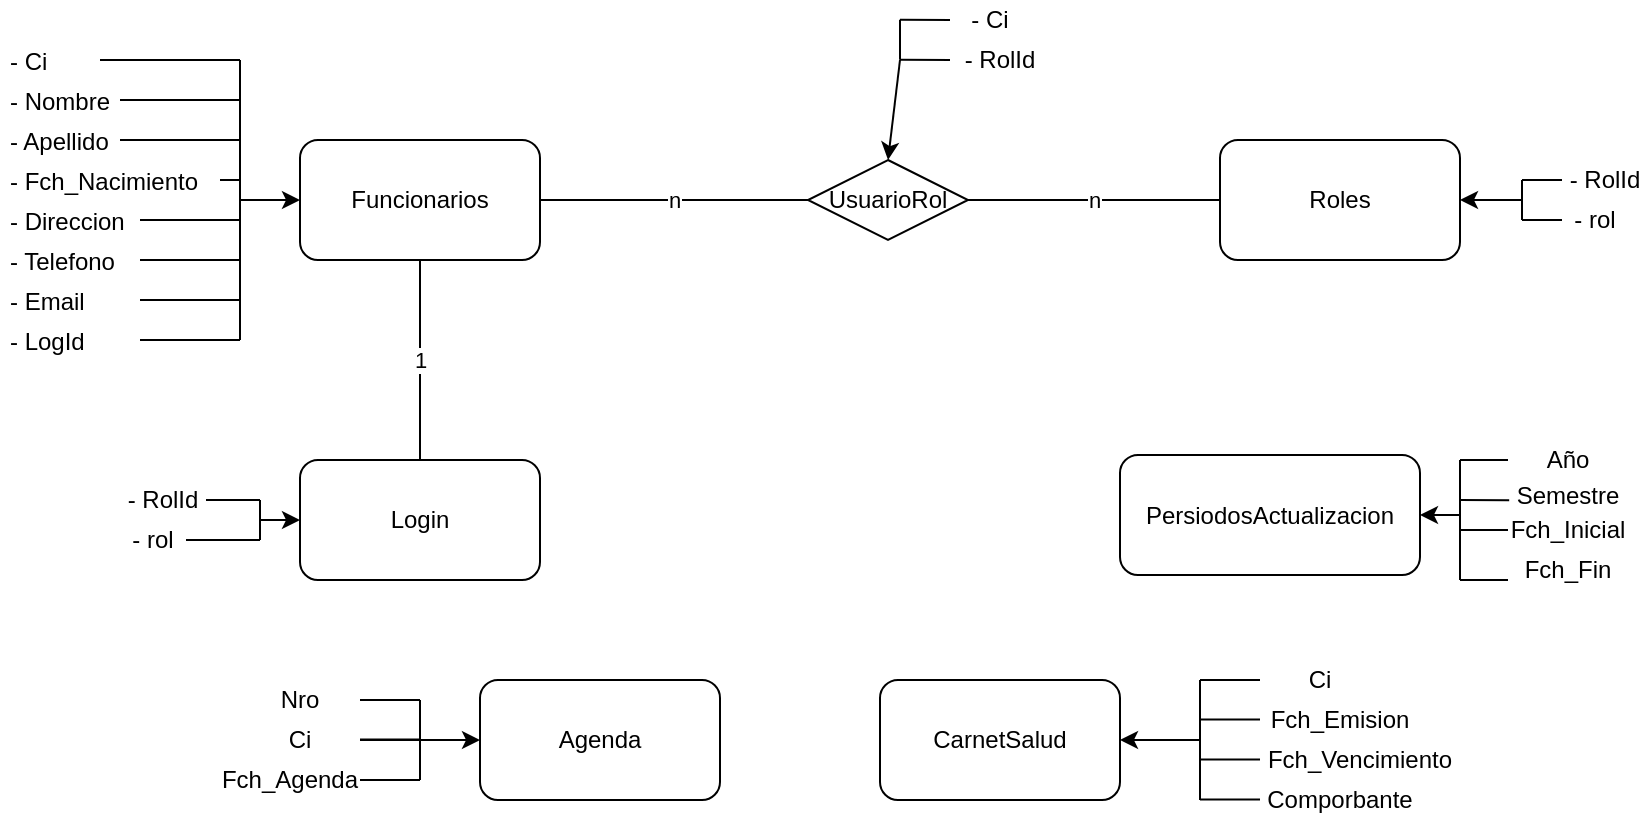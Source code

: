 <mxfile version="22.1.2" type="device">
  <diagram id="C5RBs43oDa-KdzZeNtuy" name="Page-1">
    <mxGraphModel dx="1687" dy="1009" grid="1" gridSize="10" guides="1" tooltips="1" connect="1" arrows="1" fold="1" page="1" pageScale="1" pageWidth="827" pageHeight="1169" math="0" shadow="0">
      <root>
        <mxCell id="WIyWlLk6GJQsqaUBKTNV-0" />
        <mxCell id="WIyWlLk6GJQsqaUBKTNV-1" parent="WIyWlLk6GJQsqaUBKTNV-0" />
        <mxCell id="1dNl_euKSH3MMzTkTA4p-0" value="Funcionarios" style="rounded=1;whiteSpace=wrap;html=1;" vertex="1" parent="WIyWlLk6GJQsqaUBKTNV-1">
          <mxGeometry x="150" y="210" width="120" height="60" as="geometry" />
        </mxCell>
        <mxCell id="1dNl_euKSH3MMzTkTA4p-1" value="Agenda" style="rounded=1;whiteSpace=wrap;html=1;" vertex="1" parent="WIyWlLk6GJQsqaUBKTNV-1">
          <mxGeometry x="240" y="480" width="120" height="60" as="geometry" />
        </mxCell>
        <mxCell id="1dNl_euKSH3MMzTkTA4p-2" value="Roles" style="rounded=1;whiteSpace=wrap;html=1;" vertex="1" parent="WIyWlLk6GJQsqaUBKTNV-1">
          <mxGeometry x="610" y="210" width="120" height="60" as="geometry" />
        </mxCell>
        <mxCell id="1dNl_euKSH3MMzTkTA4p-4" value="CarnetSalud" style="rounded=1;whiteSpace=wrap;html=1;" vertex="1" parent="WIyWlLk6GJQsqaUBKTNV-1">
          <mxGeometry x="440" y="480" width="120" height="60" as="geometry" />
        </mxCell>
        <mxCell id="1dNl_euKSH3MMzTkTA4p-5" value="PersiodosActualizacion" style="rounded=1;whiteSpace=wrap;html=1;" vertex="1" parent="WIyWlLk6GJQsqaUBKTNV-1">
          <mxGeometry x="560" y="367.5" width="150" height="60" as="geometry" />
        </mxCell>
        <mxCell id="1dNl_euKSH3MMzTkTA4p-7" value="Login" style="rounded=1;whiteSpace=wrap;html=1;" vertex="1" parent="WIyWlLk6GJQsqaUBKTNV-1">
          <mxGeometry x="150" y="370" width="120" height="60" as="geometry" />
        </mxCell>
        <mxCell id="1dNl_euKSH3MMzTkTA4p-8" value="&lt;br&gt;- Ci" style="text;html=1;strokeColor=none;fillColor=none;spacing=5;spacingTop=-20;whiteSpace=wrap;overflow=hidden;rounded=0;" vertex="1" parent="WIyWlLk6GJQsqaUBKTNV-1">
          <mxGeometry y="160" width="50" height="20" as="geometry" />
        </mxCell>
        <mxCell id="1dNl_euKSH3MMzTkTA4p-15" value="&lt;br&gt;- Nombre" style="text;html=1;strokeColor=none;fillColor=none;spacing=5;spacingTop=-20;whiteSpace=wrap;overflow=hidden;rounded=0;" vertex="1" parent="WIyWlLk6GJQsqaUBKTNV-1">
          <mxGeometry y="180" width="60" height="20" as="geometry" />
        </mxCell>
        <mxCell id="1dNl_euKSH3MMzTkTA4p-17" value="&lt;br&gt;- Apellido" style="text;html=1;strokeColor=none;fillColor=none;spacing=5;spacingTop=-20;whiteSpace=wrap;overflow=hidden;rounded=0;" vertex="1" parent="WIyWlLk6GJQsqaUBKTNV-1">
          <mxGeometry y="200" width="60" height="20" as="geometry" />
        </mxCell>
        <mxCell id="1dNl_euKSH3MMzTkTA4p-19" value="&lt;br&gt;- Fch_Nacimiento" style="text;html=1;strokeColor=none;fillColor=none;spacing=5;spacingTop=-20;whiteSpace=wrap;overflow=hidden;rounded=0;" vertex="1" parent="WIyWlLk6GJQsqaUBKTNV-1">
          <mxGeometry y="220" width="110" height="20" as="geometry" />
        </mxCell>
        <mxCell id="1dNl_euKSH3MMzTkTA4p-23" value="&lt;br&gt;- Direccion" style="text;html=1;strokeColor=none;fillColor=none;spacing=5;spacingTop=-20;whiteSpace=wrap;overflow=hidden;rounded=0;" vertex="1" parent="WIyWlLk6GJQsqaUBKTNV-1">
          <mxGeometry y="240" width="70" height="20" as="geometry" />
        </mxCell>
        <mxCell id="1dNl_euKSH3MMzTkTA4p-25" value="&lt;br&gt;- Telefono" style="text;html=1;strokeColor=none;fillColor=none;spacing=5;spacingTop=-20;whiteSpace=wrap;overflow=hidden;rounded=0;" vertex="1" parent="WIyWlLk6GJQsqaUBKTNV-1">
          <mxGeometry y="260" width="70" height="20" as="geometry" />
        </mxCell>
        <mxCell id="1dNl_euKSH3MMzTkTA4p-29" value="&lt;br&gt;- Email" style="text;html=1;strokeColor=none;fillColor=none;spacing=5;spacingTop=-20;whiteSpace=wrap;overflow=hidden;rounded=0;" vertex="1" parent="WIyWlLk6GJQsqaUBKTNV-1">
          <mxGeometry y="280" width="70" height="20" as="geometry" />
        </mxCell>
        <mxCell id="1dNl_euKSH3MMzTkTA4p-30" value="&lt;br&gt;- LogId" style="text;html=1;strokeColor=none;fillColor=none;spacing=5;spacingTop=-20;whiteSpace=wrap;overflow=hidden;rounded=0;" vertex="1" parent="WIyWlLk6GJQsqaUBKTNV-1">
          <mxGeometry y="300" width="70" height="20" as="geometry" />
        </mxCell>
        <mxCell id="1dNl_euKSH3MMzTkTA4p-31" value="" style="endArrow=classic;html=1;rounded=0;entryX=0;entryY=0.5;entryDx=0;entryDy=0;" edge="1" parent="WIyWlLk6GJQsqaUBKTNV-1" target="1dNl_euKSH3MMzTkTA4p-0">
          <mxGeometry width="50" height="50" relative="1" as="geometry">
            <mxPoint x="120" y="240" as="sourcePoint" />
            <mxPoint x="100" y="220" as="targetPoint" />
          </mxGeometry>
        </mxCell>
        <mxCell id="1dNl_euKSH3MMzTkTA4p-32" value="" style="endArrow=none;html=1;rounded=0;" edge="1" parent="WIyWlLk6GJQsqaUBKTNV-1">
          <mxGeometry width="50" height="50" relative="1" as="geometry">
            <mxPoint x="120" y="310" as="sourcePoint" />
            <mxPoint x="120" y="170" as="targetPoint" />
          </mxGeometry>
        </mxCell>
        <mxCell id="1dNl_euKSH3MMzTkTA4p-33" value="" style="endArrow=none;html=1;rounded=0;entryX=1;entryY=0.5;entryDx=0;entryDy=0;" edge="1" parent="WIyWlLk6GJQsqaUBKTNV-1" target="1dNl_euKSH3MMzTkTA4p-8">
          <mxGeometry width="50" height="50" relative="1" as="geometry">
            <mxPoint x="120" y="170" as="sourcePoint" />
            <mxPoint x="100" y="220" as="targetPoint" />
          </mxGeometry>
        </mxCell>
        <mxCell id="1dNl_euKSH3MMzTkTA4p-34" value="" style="endArrow=none;html=1;rounded=0;entryX=1;entryY=0.5;entryDx=0;entryDy=0;" edge="1" parent="WIyWlLk6GJQsqaUBKTNV-1" target="1dNl_euKSH3MMzTkTA4p-15">
          <mxGeometry width="50" height="50" relative="1" as="geometry">
            <mxPoint x="120" y="190" as="sourcePoint" />
            <mxPoint x="90" y="230" as="targetPoint" />
          </mxGeometry>
        </mxCell>
        <mxCell id="1dNl_euKSH3MMzTkTA4p-35" value="" style="endArrow=none;html=1;rounded=0;entryX=1;entryY=0.5;entryDx=0;entryDy=0;" edge="1" parent="WIyWlLk6GJQsqaUBKTNV-1" target="1dNl_euKSH3MMzTkTA4p-17">
          <mxGeometry width="50" height="50" relative="1" as="geometry">
            <mxPoint x="120" y="210" as="sourcePoint" />
            <mxPoint x="90" y="230" as="targetPoint" />
          </mxGeometry>
        </mxCell>
        <mxCell id="1dNl_euKSH3MMzTkTA4p-36" value="" style="endArrow=none;html=1;rounded=0;entryX=1;entryY=0.5;entryDx=0;entryDy=0;" edge="1" parent="WIyWlLk6GJQsqaUBKTNV-1" target="1dNl_euKSH3MMzTkTA4p-19">
          <mxGeometry width="50" height="50" relative="1" as="geometry">
            <mxPoint x="120" y="230" as="sourcePoint" />
            <mxPoint x="90" y="230" as="targetPoint" />
          </mxGeometry>
        </mxCell>
        <mxCell id="1dNl_euKSH3MMzTkTA4p-37" value="" style="endArrow=none;html=1;rounded=0;exitX=1;exitY=0.5;exitDx=0;exitDy=0;" edge="1" parent="WIyWlLk6GJQsqaUBKTNV-1" source="1dNl_euKSH3MMzTkTA4p-23">
          <mxGeometry width="50" height="50" relative="1" as="geometry">
            <mxPoint x="40" y="280" as="sourcePoint" />
            <mxPoint x="120" y="250" as="targetPoint" />
          </mxGeometry>
        </mxCell>
        <mxCell id="1dNl_euKSH3MMzTkTA4p-38" value="" style="endArrow=none;html=1;rounded=0;exitX=1;exitY=0.5;exitDx=0;exitDy=0;" edge="1" parent="WIyWlLk6GJQsqaUBKTNV-1" source="1dNl_euKSH3MMzTkTA4p-25">
          <mxGeometry width="50" height="50" relative="1" as="geometry">
            <mxPoint x="40" y="280" as="sourcePoint" />
            <mxPoint x="120" y="270" as="targetPoint" />
          </mxGeometry>
        </mxCell>
        <mxCell id="1dNl_euKSH3MMzTkTA4p-39" value="" style="endArrow=none;html=1;rounded=0;exitX=1;exitY=0.5;exitDx=0;exitDy=0;" edge="1" parent="WIyWlLk6GJQsqaUBKTNV-1" source="1dNl_euKSH3MMzTkTA4p-29">
          <mxGeometry width="50" height="50" relative="1" as="geometry">
            <mxPoint x="40" y="280" as="sourcePoint" />
            <mxPoint x="120" y="290" as="targetPoint" />
          </mxGeometry>
        </mxCell>
        <mxCell id="1dNl_euKSH3MMzTkTA4p-40" value="" style="endArrow=none;html=1;rounded=0;exitX=1;exitY=0.5;exitDx=0;exitDy=0;" edge="1" parent="WIyWlLk6GJQsqaUBKTNV-1" source="1dNl_euKSH3MMzTkTA4p-30">
          <mxGeometry width="50" height="50" relative="1" as="geometry">
            <mxPoint x="40" y="280" as="sourcePoint" />
            <mxPoint x="120" y="310" as="targetPoint" />
          </mxGeometry>
        </mxCell>
        <mxCell id="1dNl_euKSH3MMzTkTA4p-41" value="- RolId" style="text;html=1;strokeColor=none;fillColor=none;align=center;verticalAlign=middle;whiteSpace=wrap;rounded=0;" vertex="1" parent="WIyWlLk6GJQsqaUBKTNV-1">
          <mxGeometry x="781" y="220" width="43" height="20" as="geometry" />
        </mxCell>
        <mxCell id="1dNl_euKSH3MMzTkTA4p-42" value="- rol" style="text;html=1;strokeColor=none;fillColor=none;align=center;verticalAlign=middle;whiteSpace=wrap;rounded=0;" vertex="1" parent="WIyWlLk6GJQsqaUBKTNV-1">
          <mxGeometry x="781" y="240" width="33" height="20" as="geometry" />
        </mxCell>
        <mxCell id="1dNl_euKSH3MMzTkTA4p-43" value="" style="endArrow=classic;html=1;rounded=0;entryX=1;entryY=0.5;entryDx=0;entryDy=0;" edge="1" parent="WIyWlLk6GJQsqaUBKTNV-1" target="1dNl_euKSH3MMzTkTA4p-2">
          <mxGeometry width="50" height="50" relative="1" as="geometry">
            <mxPoint x="761" y="240" as="sourcePoint" />
            <mxPoint x="801" y="210" as="targetPoint" />
          </mxGeometry>
        </mxCell>
        <mxCell id="1dNl_euKSH3MMzTkTA4p-44" value="" style="endArrow=none;html=1;rounded=0;" edge="1" parent="WIyWlLk6GJQsqaUBKTNV-1">
          <mxGeometry width="50" height="50" relative="1" as="geometry">
            <mxPoint x="761" y="250" as="sourcePoint" />
            <mxPoint x="761" y="230" as="targetPoint" />
          </mxGeometry>
        </mxCell>
        <mxCell id="1dNl_euKSH3MMzTkTA4p-45" value="" style="endArrow=none;html=1;rounded=0;entryX=0;entryY=0.5;entryDx=0;entryDy=0;" edge="1" parent="WIyWlLk6GJQsqaUBKTNV-1" target="1dNl_euKSH3MMzTkTA4p-41">
          <mxGeometry width="50" height="50" relative="1" as="geometry">
            <mxPoint x="761" y="230" as="sourcePoint" />
            <mxPoint x="801" y="210" as="targetPoint" />
          </mxGeometry>
        </mxCell>
        <mxCell id="1dNl_euKSH3MMzTkTA4p-46" value="" style="endArrow=none;html=1;rounded=0;entryX=0;entryY=0.5;entryDx=0;entryDy=0;" edge="1" parent="WIyWlLk6GJQsqaUBKTNV-1" target="1dNl_euKSH3MMzTkTA4p-42">
          <mxGeometry width="50" height="50" relative="1" as="geometry">
            <mxPoint x="761" y="250" as="sourcePoint" />
            <mxPoint x="801" y="210" as="targetPoint" />
          </mxGeometry>
        </mxCell>
        <mxCell id="1dNl_euKSH3MMzTkTA4p-49" value="" style="endArrow=classic;html=1;rounded=0;entryX=0.5;entryY=0;entryDx=0;entryDy=0;" edge="1" parent="WIyWlLk6GJQsqaUBKTNV-1" target="1dNl_euKSH3MMzTkTA4p-53">
          <mxGeometry width="50" height="50" relative="1" as="geometry">
            <mxPoint x="450" y="170" as="sourcePoint" />
            <mxPoint x="454" y="220" as="targetPoint" />
          </mxGeometry>
        </mxCell>
        <mxCell id="1dNl_euKSH3MMzTkTA4p-53" value="UsuarioRol" style="rhombus;whiteSpace=wrap;html=1;" vertex="1" parent="WIyWlLk6GJQsqaUBKTNV-1">
          <mxGeometry x="404" y="220" width="80" height="40" as="geometry" />
        </mxCell>
        <mxCell id="1dNl_euKSH3MMzTkTA4p-57" value="n" style="endArrow=none;html=1;rounded=0;exitX=1;exitY=0.5;exitDx=0;exitDy=0;entryX=0;entryY=0.5;entryDx=0;entryDy=0;" edge="1" parent="WIyWlLk6GJQsqaUBKTNV-1">
          <mxGeometry width="50" height="50" relative="1" as="geometry">
            <mxPoint x="270" y="240" as="sourcePoint" />
            <mxPoint x="404" y="240" as="targetPoint" />
            <Array as="points" />
          </mxGeometry>
        </mxCell>
        <mxCell id="1dNl_euKSH3MMzTkTA4p-58" value="n" style="endArrow=none;html=1;rounded=0;entryX=1;entryY=0.5;entryDx=0;entryDy=0;exitX=0;exitY=0.5;exitDx=0;exitDy=0;" edge="1" parent="WIyWlLk6GJQsqaUBKTNV-1" source="1dNl_euKSH3MMzTkTA4p-2" target="1dNl_euKSH3MMzTkTA4p-53">
          <mxGeometry width="50" height="50" relative="1" as="geometry">
            <mxPoint x="560" y="360" as="sourcePoint" />
            <mxPoint x="610" y="310" as="targetPoint" />
          </mxGeometry>
        </mxCell>
        <mxCell id="1dNl_euKSH3MMzTkTA4p-61" value="" style="endArrow=none;html=1;rounded=0;entryX=0;entryY=0.5;entryDx=0;entryDy=0;" edge="1" target="1dNl_euKSH3MMzTkTA4p-64" parent="WIyWlLk6GJQsqaUBKTNV-1">
          <mxGeometry width="50" height="50" relative="1" as="geometry">
            <mxPoint x="450" y="149.84" as="sourcePoint" />
            <mxPoint x="470" y="149.84" as="targetPoint" />
          </mxGeometry>
        </mxCell>
        <mxCell id="1dNl_euKSH3MMzTkTA4p-62" value="" style="endArrow=none;html=1;rounded=0;entryX=0;entryY=0.5;entryDx=0;entryDy=0;" edge="1" target="1dNl_euKSH3MMzTkTA4p-63" parent="WIyWlLk6GJQsqaUBKTNV-1">
          <mxGeometry width="50" height="50" relative="1" as="geometry">
            <mxPoint x="450" y="169.84" as="sourcePoint" />
            <mxPoint x="470" y="169.84" as="targetPoint" />
          </mxGeometry>
        </mxCell>
        <mxCell id="1dNl_euKSH3MMzTkTA4p-63" value="- RolId" style="text;html=1;strokeColor=none;fillColor=none;align=center;verticalAlign=middle;whiteSpace=wrap;rounded=0;" vertex="1" parent="WIyWlLk6GJQsqaUBKTNV-1">
          <mxGeometry x="475" y="160" width="50" height="20" as="geometry" />
        </mxCell>
        <mxCell id="1dNl_euKSH3MMzTkTA4p-64" value="- Ci" style="text;html=1;strokeColor=none;fillColor=none;align=center;verticalAlign=middle;whiteSpace=wrap;rounded=0;" vertex="1" parent="WIyWlLk6GJQsqaUBKTNV-1">
          <mxGeometry x="475" y="140" width="40" height="20" as="geometry" />
        </mxCell>
        <mxCell id="1dNl_euKSH3MMzTkTA4p-65" value="" style="endArrow=none;html=1;rounded=0;" edge="1" parent="WIyWlLk6GJQsqaUBKTNV-1">
          <mxGeometry width="50" height="50" relative="1" as="geometry">
            <mxPoint x="450" y="169.84" as="sourcePoint" />
            <mxPoint x="450" y="149.84" as="targetPoint" />
          </mxGeometry>
        </mxCell>
        <mxCell id="1dNl_euKSH3MMzTkTA4p-81" value="- RolId" style="text;html=1;strokeColor=none;fillColor=none;align=center;verticalAlign=middle;whiteSpace=wrap;rounded=0;" vertex="1" parent="WIyWlLk6GJQsqaUBKTNV-1">
          <mxGeometry x="60" y="380" width="43" height="20" as="geometry" />
        </mxCell>
        <mxCell id="1dNl_euKSH3MMzTkTA4p-82" value="- rol" style="text;html=1;strokeColor=none;fillColor=none;align=center;verticalAlign=middle;whiteSpace=wrap;rounded=0;" vertex="1" parent="WIyWlLk6GJQsqaUBKTNV-1">
          <mxGeometry x="60" y="400" width="33" height="20" as="geometry" />
        </mxCell>
        <mxCell id="1dNl_euKSH3MMzTkTA4p-83" value="" style="endArrow=classic;html=1;rounded=0;entryX=1;entryY=0.5;entryDx=0;entryDy=0;" edge="1" parent="WIyWlLk6GJQsqaUBKTNV-1">
          <mxGeometry width="50" height="50" relative="1" as="geometry">
            <mxPoint x="130" y="400" as="sourcePoint" />
            <mxPoint x="150" y="400" as="targetPoint" />
          </mxGeometry>
        </mxCell>
        <mxCell id="1dNl_euKSH3MMzTkTA4p-85" value="" style="endArrow=none;html=1;rounded=0;entryX=1;entryY=0.5;entryDx=0;entryDy=0;" edge="1" parent="WIyWlLk6GJQsqaUBKTNV-1" target="1dNl_euKSH3MMzTkTA4p-81">
          <mxGeometry width="50" height="50" relative="1" as="geometry">
            <mxPoint x="130" y="390" as="sourcePoint" />
            <mxPoint x="90" y="390" as="targetPoint" />
          </mxGeometry>
        </mxCell>
        <mxCell id="1dNl_euKSH3MMzTkTA4p-86" value="" style="endArrow=none;html=1;rounded=0;entryX=1;entryY=0.5;entryDx=0;entryDy=0;" edge="1" parent="WIyWlLk6GJQsqaUBKTNV-1" target="1dNl_euKSH3MMzTkTA4p-82">
          <mxGeometry width="50" height="50" relative="1" as="geometry">
            <mxPoint x="130" y="410" as="sourcePoint" />
            <mxPoint x="341" y="370" as="targetPoint" />
          </mxGeometry>
        </mxCell>
        <mxCell id="1dNl_euKSH3MMzTkTA4p-87" value="" style="endArrow=none;html=1;rounded=0;" edge="1" parent="WIyWlLk6GJQsqaUBKTNV-1">
          <mxGeometry width="50" height="50" relative="1" as="geometry">
            <mxPoint x="130" y="410" as="sourcePoint" />
            <mxPoint x="130" y="390" as="targetPoint" />
          </mxGeometry>
        </mxCell>
        <mxCell id="1dNl_euKSH3MMzTkTA4p-89" value="1" style="endArrow=none;html=1;rounded=0;exitX=0.5;exitY=0;exitDx=0;exitDy=0;entryX=0.5;entryY=1;entryDx=0;entryDy=0;" edge="1" parent="WIyWlLk6GJQsqaUBKTNV-1" source="1dNl_euKSH3MMzTkTA4p-7" target="1dNl_euKSH3MMzTkTA4p-0">
          <mxGeometry width="50" height="50" relative="1" as="geometry">
            <mxPoint x="260" y="350" as="sourcePoint" />
            <mxPoint x="310" y="300" as="targetPoint" />
          </mxGeometry>
        </mxCell>
        <mxCell id="1dNl_euKSH3MMzTkTA4p-90" value="Año" style="text;html=1;strokeColor=none;fillColor=none;align=center;verticalAlign=middle;whiteSpace=wrap;rounded=0;" vertex="1" parent="WIyWlLk6GJQsqaUBKTNV-1">
          <mxGeometry x="754" y="360" width="60" height="20" as="geometry" />
        </mxCell>
        <mxCell id="1dNl_euKSH3MMzTkTA4p-97" value="Fch_Inicial" style="text;html=1;strokeColor=none;fillColor=none;align=center;verticalAlign=middle;whiteSpace=wrap;rounded=0;" vertex="1" parent="WIyWlLk6GJQsqaUBKTNV-1">
          <mxGeometry x="754" y="395" width="60" height="20" as="geometry" />
        </mxCell>
        <mxCell id="1dNl_euKSH3MMzTkTA4p-98" value="Semestre" style="text;html=1;strokeColor=none;fillColor=none;align=center;verticalAlign=middle;whiteSpace=wrap;rounded=0;" vertex="1" parent="WIyWlLk6GJQsqaUBKTNV-1">
          <mxGeometry x="754" y="380" width="60" height="15" as="geometry" />
        </mxCell>
        <mxCell id="1dNl_euKSH3MMzTkTA4p-99" value="Fch_Fin" style="text;html=1;strokeColor=none;fillColor=none;align=center;verticalAlign=middle;whiteSpace=wrap;rounded=0;" vertex="1" parent="WIyWlLk6GJQsqaUBKTNV-1">
          <mxGeometry x="754" y="415" width="60" height="20" as="geometry" />
        </mxCell>
        <mxCell id="1dNl_euKSH3MMzTkTA4p-100" value="" style="endArrow=classic;html=1;rounded=0;entryX=1;entryY=0.5;entryDx=0;entryDy=0;" edge="1" parent="WIyWlLk6GJQsqaUBKTNV-1" target="1dNl_euKSH3MMzTkTA4p-5">
          <mxGeometry width="50" height="50" relative="1" as="geometry">
            <mxPoint x="730" y="397.5" as="sourcePoint" />
            <mxPoint x="760" y="377.5" as="targetPoint" />
          </mxGeometry>
        </mxCell>
        <mxCell id="1dNl_euKSH3MMzTkTA4p-101" value="" style="endArrow=none;html=1;rounded=0;" edge="1" parent="WIyWlLk6GJQsqaUBKTNV-1">
          <mxGeometry width="50" height="50" relative="1" as="geometry">
            <mxPoint x="730" y="430" as="sourcePoint" />
            <mxPoint x="730" y="370" as="targetPoint" />
          </mxGeometry>
        </mxCell>
        <mxCell id="1dNl_euKSH3MMzTkTA4p-102" value="" style="endArrow=none;html=1;rounded=0;exitX=0;exitY=0.5;exitDx=0;exitDy=0;" edge="1" parent="WIyWlLk6GJQsqaUBKTNV-1" source="1dNl_euKSH3MMzTkTA4p-90">
          <mxGeometry width="50" height="50" relative="1" as="geometry">
            <mxPoint x="710" y="420" as="sourcePoint" />
            <mxPoint x="730" y="370" as="targetPoint" />
          </mxGeometry>
        </mxCell>
        <mxCell id="1dNl_euKSH3MMzTkTA4p-103" value="" style="endArrow=none;html=1;rounded=0;entryX=0;entryY=0.75;entryDx=0;entryDy=0;" edge="1" parent="WIyWlLk6GJQsqaUBKTNV-1" target="1dNl_euKSH3MMzTkTA4p-99">
          <mxGeometry width="50" height="50" relative="1" as="geometry">
            <mxPoint x="730" y="430" as="sourcePoint" />
            <mxPoint x="750" y="420" as="targetPoint" />
          </mxGeometry>
        </mxCell>
        <mxCell id="1dNl_euKSH3MMzTkTA4p-104" value="" style="endArrow=none;html=1;rounded=0;exitX=0;exitY=0.5;exitDx=0;exitDy=0;" edge="1" parent="WIyWlLk6GJQsqaUBKTNV-1" source="1dNl_euKSH3MMzTkTA4p-97">
          <mxGeometry width="50" height="50" relative="1" as="geometry">
            <mxPoint x="730" y="460" as="sourcePoint" />
            <mxPoint x="730" y="405" as="targetPoint" />
          </mxGeometry>
        </mxCell>
        <mxCell id="1dNl_euKSH3MMzTkTA4p-105" value="" style="endArrow=none;html=1;rounded=0;exitX=0.01;exitY=0.676;exitDx=0;exitDy=0;exitPerimeter=0;" edge="1" parent="WIyWlLk6GJQsqaUBKTNV-1" source="1dNl_euKSH3MMzTkTA4p-98">
          <mxGeometry width="50" height="50" relative="1" as="geometry">
            <mxPoint x="730" y="460" as="sourcePoint" />
            <mxPoint x="730" y="390" as="targetPoint" />
          </mxGeometry>
        </mxCell>
        <mxCell id="1dNl_euKSH3MMzTkTA4p-106" value="Nro" style="text;html=1;strokeColor=none;fillColor=none;align=center;verticalAlign=middle;whiteSpace=wrap;rounded=0;" vertex="1" parent="WIyWlLk6GJQsqaUBKTNV-1">
          <mxGeometry x="120" y="480" width="60" height="20" as="geometry" />
        </mxCell>
        <mxCell id="1dNl_euKSH3MMzTkTA4p-114" value="" style="edgeStyle=orthogonalEdgeStyle;rounded=0;orthogonalLoop=1;jettySize=auto;html=1;" edge="1" parent="WIyWlLk6GJQsqaUBKTNV-1" source="1dNl_euKSH3MMzTkTA4p-107" target="1dNl_euKSH3MMzTkTA4p-1">
          <mxGeometry relative="1" as="geometry" />
        </mxCell>
        <mxCell id="1dNl_euKSH3MMzTkTA4p-107" value="Ci" style="text;html=1;strokeColor=none;fillColor=none;align=center;verticalAlign=middle;whiteSpace=wrap;rounded=0;" vertex="1" parent="WIyWlLk6GJQsqaUBKTNV-1">
          <mxGeometry x="120" y="500" width="60" height="20" as="geometry" />
        </mxCell>
        <mxCell id="1dNl_euKSH3MMzTkTA4p-108" value="Fch_Agenda" style="text;html=1;strokeColor=none;fillColor=none;align=center;verticalAlign=middle;whiteSpace=wrap;rounded=0;" vertex="1" parent="WIyWlLk6GJQsqaUBKTNV-1">
          <mxGeometry x="110" y="520" width="70" height="20" as="geometry" />
        </mxCell>
        <mxCell id="1dNl_euKSH3MMzTkTA4p-110" value="" style="endArrow=none;html=1;rounded=0;exitX=1;exitY=0.5;exitDx=0;exitDy=0;" edge="1" parent="WIyWlLk6GJQsqaUBKTNV-1" source="1dNl_euKSH3MMzTkTA4p-106">
          <mxGeometry width="50" height="50" relative="1" as="geometry">
            <mxPoint x="230" y="550" as="sourcePoint" />
            <mxPoint x="210" y="490" as="targetPoint" />
          </mxGeometry>
        </mxCell>
        <mxCell id="1dNl_euKSH3MMzTkTA4p-111" value="" style="endArrow=none;html=1;rounded=0;exitX=1;exitY=0.5;exitDx=0;exitDy=0;" edge="1" parent="WIyWlLk6GJQsqaUBKTNV-1">
          <mxGeometry width="50" height="50" relative="1" as="geometry">
            <mxPoint x="180" y="509.8" as="sourcePoint" />
            <mxPoint x="210" y="509.8" as="targetPoint" />
          </mxGeometry>
        </mxCell>
        <mxCell id="1dNl_euKSH3MMzTkTA4p-112" value="" style="endArrow=none;html=1;rounded=0;exitX=1;exitY=0.5;exitDx=0;exitDy=0;" edge="1" parent="WIyWlLk6GJQsqaUBKTNV-1" source="1dNl_euKSH3MMzTkTA4p-108">
          <mxGeometry width="50" height="50" relative="1" as="geometry">
            <mxPoint x="200" y="529.8" as="sourcePoint" />
            <mxPoint x="210" y="530" as="targetPoint" />
          </mxGeometry>
        </mxCell>
        <mxCell id="1dNl_euKSH3MMzTkTA4p-113" value="" style="endArrow=none;html=1;rounded=0;" edge="1" parent="WIyWlLk6GJQsqaUBKTNV-1">
          <mxGeometry width="50" height="50" relative="1" as="geometry">
            <mxPoint x="210" y="530" as="sourcePoint" />
            <mxPoint x="210" y="490" as="targetPoint" />
          </mxGeometry>
        </mxCell>
        <mxCell id="1dNl_euKSH3MMzTkTA4p-115" value="" style="endArrow=none;html=1;rounded=0;" edge="1" parent="WIyWlLk6GJQsqaUBKTNV-1">
          <mxGeometry width="50" height="50" relative="1" as="geometry">
            <mxPoint x="600" y="540" as="sourcePoint" />
            <mxPoint x="600" y="480" as="targetPoint" />
          </mxGeometry>
        </mxCell>
        <mxCell id="1dNl_euKSH3MMzTkTA4p-116" value="Ci" style="text;html=1;strokeColor=none;fillColor=none;align=center;verticalAlign=middle;whiteSpace=wrap;rounded=0;" vertex="1" parent="WIyWlLk6GJQsqaUBKTNV-1">
          <mxGeometry x="630" y="470" width="60" height="20" as="geometry" />
        </mxCell>
        <mxCell id="1dNl_euKSH3MMzTkTA4p-117" value="Fch_Emision" style="text;html=1;strokeColor=none;fillColor=none;align=center;verticalAlign=middle;whiteSpace=wrap;rounded=0;" vertex="1" parent="WIyWlLk6GJQsqaUBKTNV-1">
          <mxGeometry x="630" y="490" width="80" height="20" as="geometry" />
        </mxCell>
        <mxCell id="1dNl_euKSH3MMzTkTA4p-118" value="Fch_Vencimiento" style="text;html=1;strokeColor=none;fillColor=none;align=center;verticalAlign=middle;whiteSpace=wrap;rounded=0;" vertex="1" parent="WIyWlLk6GJQsqaUBKTNV-1">
          <mxGeometry x="630" y="510" width="100" height="20" as="geometry" />
        </mxCell>
        <mxCell id="1dNl_euKSH3MMzTkTA4p-119" value="Comporbante" style="text;html=1;strokeColor=none;fillColor=none;align=center;verticalAlign=middle;whiteSpace=wrap;rounded=0;" vertex="1" parent="WIyWlLk6GJQsqaUBKTNV-1">
          <mxGeometry x="630" y="530" width="80" height="20" as="geometry" />
        </mxCell>
        <mxCell id="1dNl_euKSH3MMzTkTA4p-120" value="" style="endArrow=none;html=1;rounded=0;entryX=0;entryY=0.5;entryDx=0;entryDy=0;" edge="1" parent="WIyWlLk6GJQsqaUBKTNV-1" target="1dNl_euKSH3MMzTkTA4p-116">
          <mxGeometry width="50" height="50" relative="1" as="geometry">
            <mxPoint x="600" y="480" as="sourcePoint" />
            <mxPoint x="650" y="490" as="targetPoint" />
          </mxGeometry>
        </mxCell>
        <mxCell id="1dNl_euKSH3MMzTkTA4p-121" value="" style="endArrow=none;html=1;rounded=0;entryX=0;entryY=0.5;entryDx=0;entryDy=0;" edge="1" parent="WIyWlLk6GJQsqaUBKTNV-1">
          <mxGeometry width="50" height="50" relative="1" as="geometry">
            <mxPoint x="600" y="499.77" as="sourcePoint" />
            <mxPoint x="630" y="499.77" as="targetPoint" />
          </mxGeometry>
        </mxCell>
        <mxCell id="1dNl_euKSH3MMzTkTA4p-122" value="" style="endArrow=none;html=1;rounded=0;entryX=0;entryY=0.5;entryDx=0;entryDy=0;" edge="1" parent="WIyWlLk6GJQsqaUBKTNV-1">
          <mxGeometry width="50" height="50" relative="1" as="geometry">
            <mxPoint x="600" y="519.77" as="sourcePoint" />
            <mxPoint x="630" y="519.77" as="targetPoint" />
          </mxGeometry>
        </mxCell>
        <mxCell id="1dNl_euKSH3MMzTkTA4p-125" value="" style="endArrow=none;html=1;rounded=0;entryX=0;entryY=0.5;entryDx=0;entryDy=0;" edge="1" parent="WIyWlLk6GJQsqaUBKTNV-1">
          <mxGeometry width="50" height="50" relative="1" as="geometry">
            <mxPoint x="600" y="539.77" as="sourcePoint" />
            <mxPoint x="630" y="539.77" as="targetPoint" />
          </mxGeometry>
        </mxCell>
        <mxCell id="1dNl_euKSH3MMzTkTA4p-126" value="" style="endArrow=classic;html=1;rounded=0;entryX=1;entryY=0.5;entryDx=0;entryDy=0;" edge="1" parent="WIyWlLk6GJQsqaUBKTNV-1" target="1dNl_euKSH3MMzTkTA4p-4">
          <mxGeometry width="50" height="50" relative="1" as="geometry">
            <mxPoint x="600" y="510" as="sourcePoint" />
            <mxPoint x="650" y="490" as="targetPoint" />
          </mxGeometry>
        </mxCell>
      </root>
    </mxGraphModel>
  </diagram>
</mxfile>

